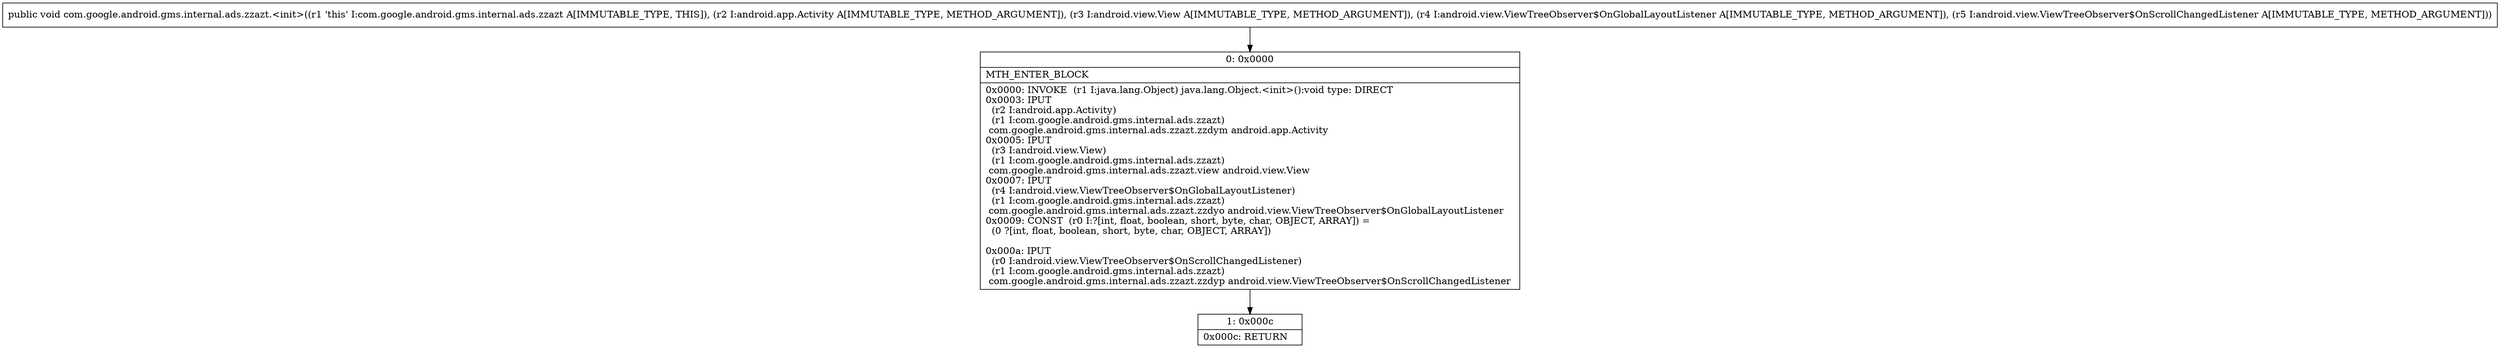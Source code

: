 digraph "CFG forcom.google.android.gms.internal.ads.zzazt.\<init\>(Landroid\/app\/Activity;Landroid\/view\/View;Landroid\/view\/ViewTreeObserver$OnGlobalLayoutListener;Landroid\/view\/ViewTreeObserver$OnScrollChangedListener;)V" {
Node_0 [shape=record,label="{0\:\ 0x0000|MTH_ENTER_BLOCK\l|0x0000: INVOKE  (r1 I:java.lang.Object) java.lang.Object.\<init\>():void type: DIRECT \l0x0003: IPUT  \l  (r2 I:android.app.Activity)\l  (r1 I:com.google.android.gms.internal.ads.zzazt)\l com.google.android.gms.internal.ads.zzazt.zzdym android.app.Activity \l0x0005: IPUT  \l  (r3 I:android.view.View)\l  (r1 I:com.google.android.gms.internal.ads.zzazt)\l com.google.android.gms.internal.ads.zzazt.view android.view.View \l0x0007: IPUT  \l  (r4 I:android.view.ViewTreeObserver$OnGlobalLayoutListener)\l  (r1 I:com.google.android.gms.internal.ads.zzazt)\l com.google.android.gms.internal.ads.zzazt.zzdyo android.view.ViewTreeObserver$OnGlobalLayoutListener \l0x0009: CONST  (r0 I:?[int, float, boolean, short, byte, char, OBJECT, ARRAY]) = \l  (0 ?[int, float, boolean, short, byte, char, OBJECT, ARRAY])\l \l0x000a: IPUT  \l  (r0 I:android.view.ViewTreeObserver$OnScrollChangedListener)\l  (r1 I:com.google.android.gms.internal.ads.zzazt)\l com.google.android.gms.internal.ads.zzazt.zzdyp android.view.ViewTreeObserver$OnScrollChangedListener \l}"];
Node_1 [shape=record,label="{1\:\ 0x000c|0x000c: RETURN   \l}"];
MethodNode[shape=record,label="{public void com.google.android.gms.internal.ads.zzazt.\<init\>((r1 'this' I:com.google.android.gms.internal.ads.zzazt A[IMMUTABLE_TYPE, THIS]), (r2 I:android.app.Activity A[IMMUTABLE_TYPE, METHOD_ARGUMENT]), (r3 I:android.view.View A[IMMUTABLE_TYPE, METHOD_ARGUMENT]), (r4 I:android.view.ViewTreeObserver$OnGlobalLayoutListener A[IMMUTABLE_TYPE, METHOD_ARGUMENT]), (r5 I:android.view.ViewTreeObserver$OnScrollChangedListener A[IMMUTABLE_TYPE, METHOD_ARGUMENT])) }"];
MethodNode -> Node_0;
Node_0 -> Node_1;
}

